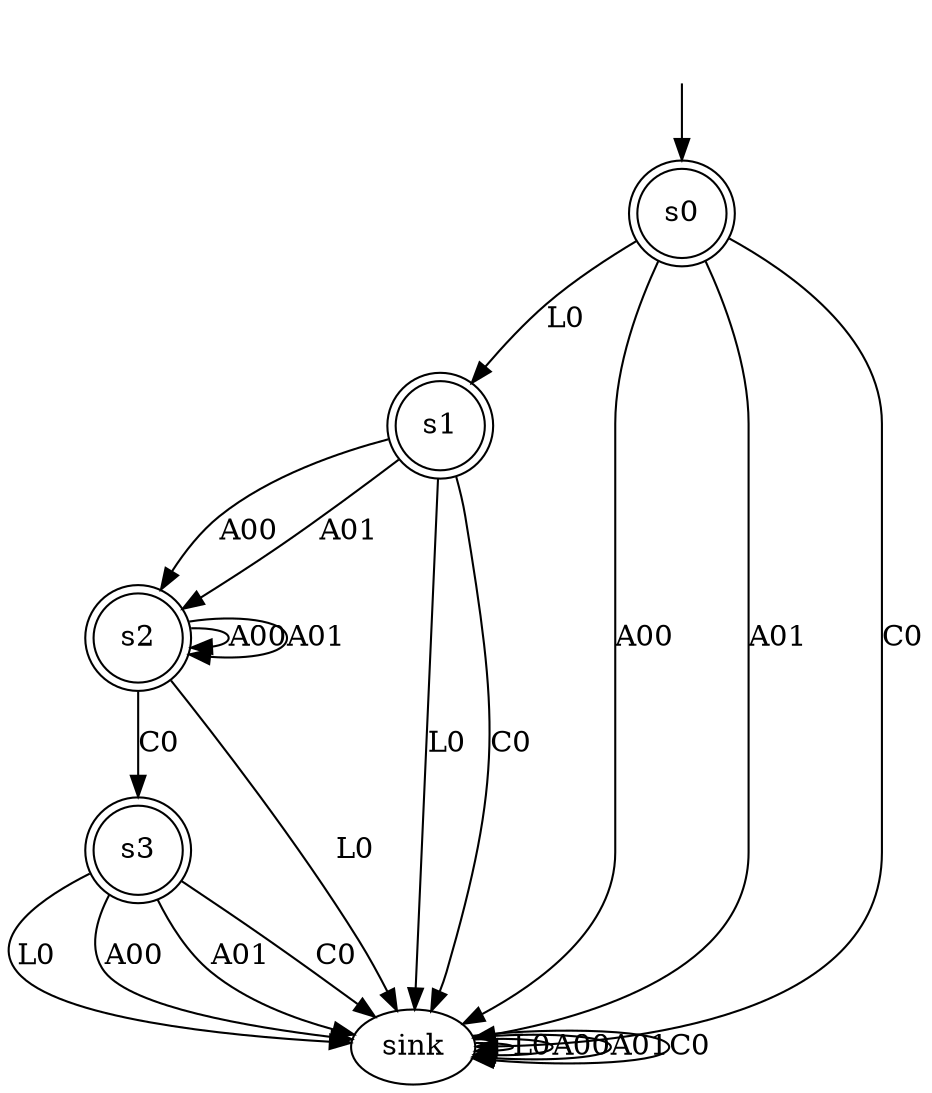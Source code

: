 digraph "data/our_models/magento_1_2_m" {
s0 [label=s0, shape=doublecircle];
s1 [label=s1, shape=doublecircle];
s2 [label=s2, shape=doublecircle];
s3 [label=s3, shape=doublecircle];
sink [label=sink];
s0 -> s1  [label=L0];
s0 -> sink  [label=A00];
s0 -> sink  [label=A01];
s0 -> sink  [label=C0];
s1 -> s2  [label=A00];
s1 -> s2  [label=A01];
s1 -> sink  [label=L0];
s1 -> sink  [label=C0];
s2 -> s3  [label=C0];
s2 -> s2  [label=A00];
s2 -> s2  [label=A01];
s2 -> sink  [label=L0];
s3 -> sink  [label=L0];
s3 -> sink  [label=A00];
s3 -> sink  [label=A01];
s3 -> sink  [label=C0];
sink -> sink  [label=L0];
sink -> sink  [label=A00];
sink -> sink  [label=A01];
sink -> sink  [label=C0];
__start0 [label="", shape=none];
__start0 -> s0  [label=""];
}
